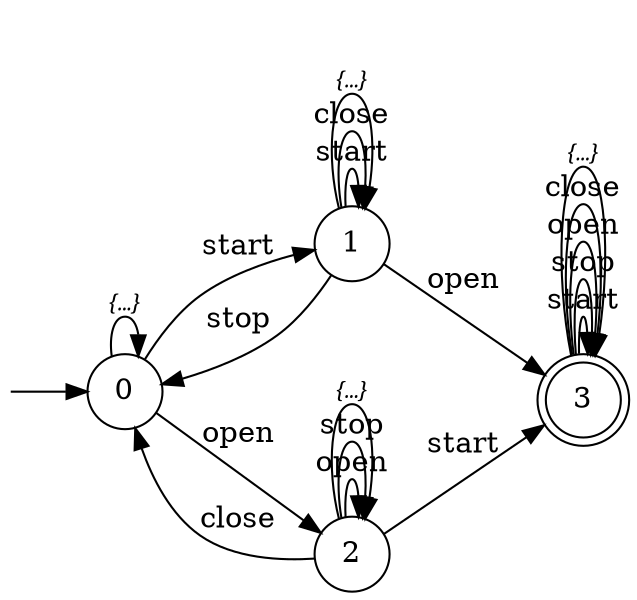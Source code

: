 digraph G {
  graph [rankdir="LR"];
  node [color="black" fillcolor="white" shape="circle" style="filled"]
  zz [label="" color="white" fillcolor="white" shape="circle" style="filled" fixedsize=true width=0.0];
  0 [];
  1 [];
  2 [];
  3 [shape="doublecircle"];
  zz -> 0 [label=""];
  0 -> 1 [label="start"];
  1 -> 0 [label="stop"];
  1 -> 1 [label="start"];
  1 -> 1 [label="close"];
  0 -> 2 [label="open"];
  2 -> 0 [label="close"];
  2 -> 2 [label="open"];
  2 -> 2 [label="stop"];
  1 -> 3 [label="open"];
  2 -> 3 [label="start"];
  3 -> 3 [label="start"];
  3 -> 3 [label="stop"];
  3 -> 3 [label="open"];
  3 -> 3 [label="close"];
  0 -> 0 [label="{...}" fontname="italic" fontsize=10];
  1 -> 1 [label="{...}" fontname="italic" fontsize=10];
  2 -> 2 [label="{...}" fontname="italic" fontsize=10];
  3 -> 3 [label="{...}" fontname="italic" fontsize=10];
}
